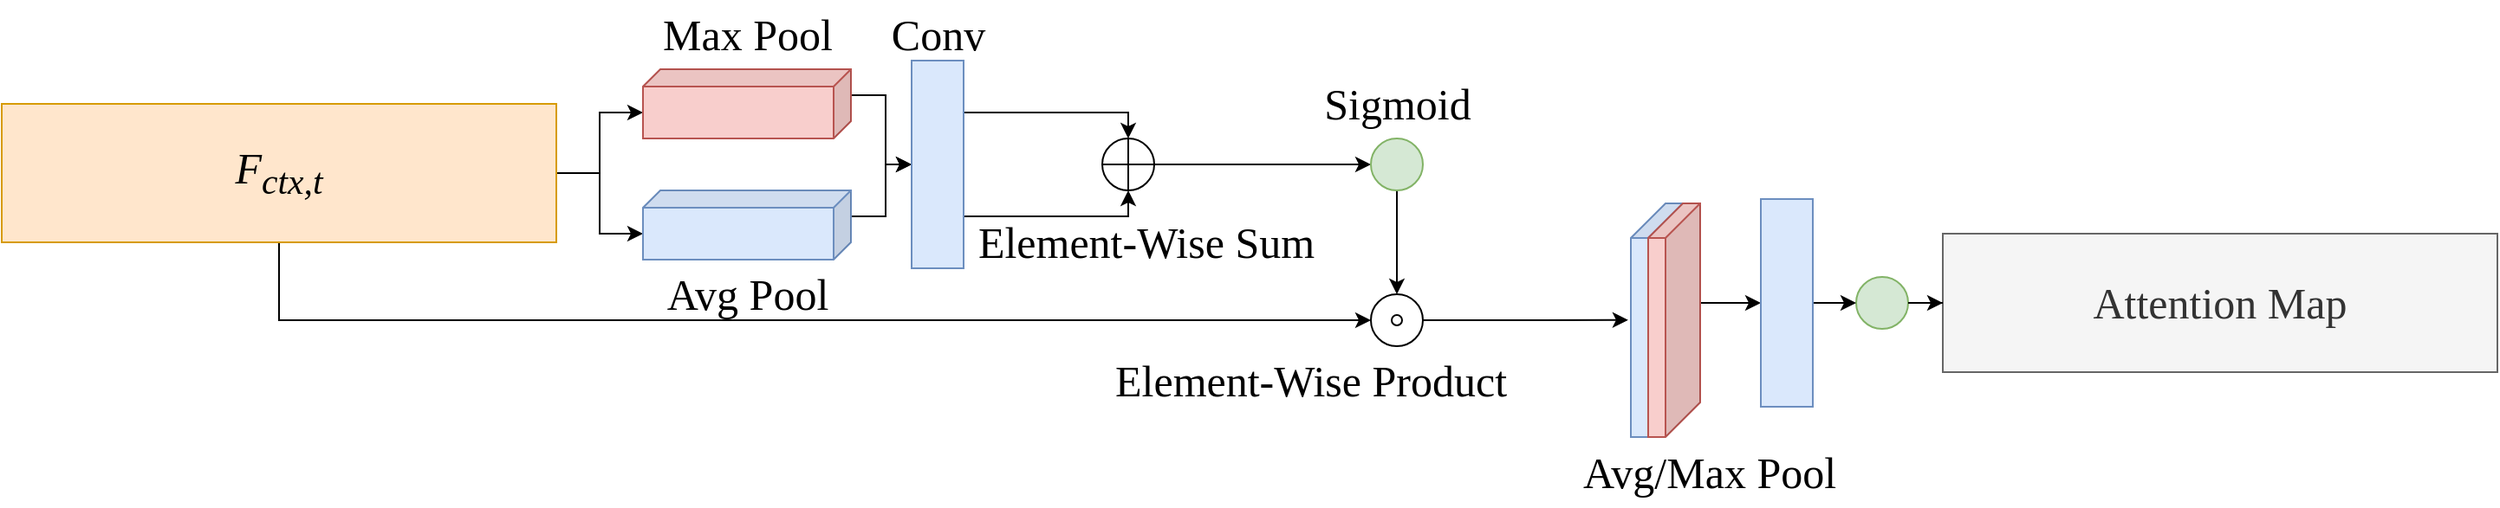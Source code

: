 <mxfile version="26.1.0">
  <diagram name="第 1 页" id="hFESBxfqleNxEhK8VXsM">
    <mxGraphModel dx="2377" dy="1315" grid="1" gridSize="10" guides="1" tooltips="1" connect="1" arrows="1" fold="1" page="1" pageScale="1" pageWidth="1600" pageHeight="900" math="0" shadow="0">
      <root>
        <mxCell id="0" />
        <mxCell id="1" parent="0" />
        <mxCell id="UW59TpsnFUn9pXLaUZdh-44" style="edgeStyle=orthogonalEdgeStyle;rounded=0;orthogonalLoop=1;jettySize=auto;html=1;exitX=0;exitY=0;exitDx=0;exitDy=15;entryX=0.5;entryY=1;entryDx=0;entryDy=0;exitPerimeter=0;" edge="1" parent="1" source="UW59TpsnFUn9pXLaUZdh-73" target="UW59TpsnFUn9pXLaUZdh-43">
          <mxGeometry relative="1" as="geometry">
            <mxPoint x="590.0" y="160" as="sourcePoint" />
          </mxGeometry>
        </mxCell>
        <mxCell id="UW59TpsnFUn9pXLaUZdh-40" style="edgeStyle=orthogonalEdgeStyle;rounded=0;orthogonalLoop=1;jettySize=auto;html=1;exitX=0;exitY=0;exitDx=0;exitDy=40;entryX=0;entryY=0;entryDx=120;entryDy=25;entryPerimeter=0;exitPerimeter=0;" edge="1" parent="1" source="UW59TpsnFUn9pXLaUZdh-6" target="UW59TpsnFUn9pXLaUZdh-73">
          <mxGeometry relative="1" as="geometry">
            <mxPoint x="470" y="160" as="targetPoint" />
          </mxGeometry>
        </mxCell>
        <mxCell id="UW59TpsnFUn9pXLaUZdh-45" style="edgeStyle=orthogonalEdgeStyle;rounded=0;orthogonalLoop=1;jettySize=auto;html=1;exitX=0;exitY=0;exitDx=0;exitDy=15;entryX=0.5;entryY=1;entryDx=0;entryDy=0;exitPerimeter=0;" edge="1" parent="1" source="UW59TpsnFUn9pXLaUZdh-75" target="UW59TpsnFUn9pXLaUZdh-43">
          <mxGeometry relative="1" as="geometry">
            <mxPoint x="660" y="190" as="targetPoint" />
            <mxPoint x="590" y="230" as="sourcePoint" />
          </mxGeometry>
        </mxCell>
        <mxCell id="UW59TpsnFUn9pXLaUZdh-42" style="edgeStyle=orthogonalEdgeStyle;rounded=0;orthogonalLoop=1;jettySize=auto;html=1;exitX=0;exitY=0;exitDx=0;exitDy=40;entryX=0;entryY=0;entryDx=120;entryDy=25;entryPerimeter=0;exitPerimeter=0;" edge="1" parent="1" source="UW59TpsnFUn9pXLaUZdh-6" target="UW59TpsnFUn9pXLaUZdh-75">
          <mxGeometry relative="1" as="geometry">
            <mxPoint x="470" y="230" as="targetPoint" />
          </mxGeometry>
        </mxCell>
        <mxCell id="UW59TpsnFUn9pXLaUZdh-50" style="edgeStyle=orthogonalEdgeStyle;rounded=0;orthogonalLoop=1;jettySize=auto;html=1;exitX=0.75;exitY=0;exitDx=0;exitDy=0;entryX=0.5;entryY=1;entryDx=0;entryDy=0;" edge="1" parent="1" source="UW59TpsnFUn9pXLaUZdh-43" target="UW59TpsnFUn9pXLaUZdh-46">
          <mxGeometry relative="1" as="geometry">
            <mxPoint x="700" y="225" as="sourcePoint" />
            <Array as="points">
              <mxPoint x="750" y="225" />
            </Array>
          </mxGeometry>
        </mxCell>
        <mxCell id="UW59TpsnFUn9pXLaUZdh-92" style="edgeStyle=orthogonalEdgeStyle;rounded=0;orthogonalLoop=1;jettySize=auto;html=1;exitX=0.25;exitY=0;exitDx=0;exitDy=0;entryX=0.5;entryY=0;entryDx=0;entryDy=0;" edge="1" parent="1" source="UW59TpsnFUn9pXLaUZdh-43" target="UW59TpsnFUn9pXLaUZdh-46">
          <mxGeometry relative="1" as="geometry">
            <Array as="points">
              <mxPoint x="750" y="165" />
            </Array>
          </mxGeometry>
        </mxCell>
        <mxCell id="UW59TpsnFUn9pXLaUZdh-43" value="" style="rounded=0;whiteSpace=wrap;html=1;rotation=90;fillColor=#dae8fc;strokeColor=#6c8ebf;fontFamily=Times New Roman;fontSize=25;" vertex="1" parent="1">
          <mxGeometry x="580" y="180" width="120" height="30" as="geometry" />
        </mxCell>
        <mxCell id="UW59TpsnFUn9pXLaUZdh-55" style="edgeStyle=orthogonalEdgeStyle;rounded=0;orthogonalLoop=1;jettySize=auto;html=1;exitX=1;exitY=0.5;exitDx=0;exitDy=0;entryX=0;entryY=0.5;entryDx=0;entryDy=0;" edge="1" parent="1" source="UW59TpsnFUn9pXLaUZdh-46" target="UW59TpsnFUn9pXLaUZdh-56">
          <mxGeometry relative="1" as="geometry">
            <mxPoint x="790" y="195.286" as="targetPoint" />
          </mxGeometry>
        </mxCell>
        <mxCell id="UW59TpsnFUn9pXLaUZdh-46" value="" style="ellipse;whiteSpace=wrap;html=1;aspect=fixed;fillColor=none;fontStyle=1" vertex="1" parent="1">
          <mxGeometry x="735" y="180" width="30" height="30" as="geometry" />
        </mxCell>
        <mxCell id="UW59TpsnFUn9pXLaUZdh-47" value="" style="endArrow=none;html=1;rounded=0;exitX=0;exitY=0.5;exitDx=0;exitDy=0;entryX=1;entryY=0.5;entryDx=0;entryDy=0;" edge="1" parent="1" source="UW59TpsnFUn9pXLaUZdh-46" target="UW59TpsnFUn9pXLaUZdh-46">
          <mxGeometry width="50" height="50" relative="1" as="geometry">
            <mxPoint x="760" y="230" as="sourcePoint" />
            <mxPoint x="810" y="180" as="targetPoint" />
            <Array as="points" />
          </mxGeometry>
        </mxCell>
        <mxCell id="UW59TpsnFUn9pXLaUZdh-48" value="" style="endArrow=none;html=1;rounded=0;exitX=0.5;exitY=0;exitDx=0;exitDy=0;entryX=0.5;entryY=1;entryDx=0;entryDy=0;" edge="1" parent="1" source="UW59TpsnFUn9pXLaUZdh-46" target="UW59TpsnFUn9pXLaUZdh-46">
          <mxGeometry width="50" height="50" relative="1" as="geometry">
            <mxPoint x="750" y="210" as="sourcePoint" />
            <mxPoint x="830" y="210" as="targetPoint" />
          </mxGeometry>
        </mxCell>
        <mxCell id="UW59TpsnFUn9pXLaUZdh-53" value="Conv" style="text;html=1;align=center;verticalAlign=middle;resizable=0;points=[];autosize=1;strokeColor=none;fillColor=none;fontSize=25;fontFamily=Times New Roman;" vertex="1" parent="1">
          <mxGeometry x="600" y="100" width="80" height="40" as="geometry" />
        </mxCell>
        <mxCell id="UW59TpsnFUn9pXLaUZdh-65" style="edgeStyle=orthogonalEdgeStyle;rounded=0;orthogonalLoop=1;jettySize=auto;html=1;entryX=0.5;entryY=0;entryDx=0;entryDy=0;" edge="1" parent="1" source="UW59TpsnFUn9pXLaUZdh-56" target="UW59TpsnFUn9pXLaUZdh-59">
          <mxGeometry relative="1" as="geometry" />
        </mxCell>
        <mxCell id="UW59TpsnFUn9pXLaUZdh-56" value="" style="ellipse;whiteSpace=wrap;html=1;aspect=fixed;fillColor=#d5e8d4;fontStyle=1;strokeColor=#82b366;" vertex="1" parent="1">
          <mxGeometry x="890" y="180" width="30" height="30" as="geometry" />
        </mxCell>
        <mxCell id="UW59TpsnFUn9pXLaUZdh-62" value="" style="group" vertex="1" connectable="0" parent="1">
          <mxGeometry x="890" y="270" width="30" height="30" as="geometry" />
        </mxCell>
        <mxCell id="UW59TpsnFUn9pXLaUZdh-59" value="" style="ellipse;whiteSpace=wrap;html=1;aspect=fixed;fillColor=none;fontStyle=1" vertex="1" parent="UW59TpsnFUn9pXLaUZdh-62">
          <mxGeometry width="30" height="30" as="geometry" />
        </mxCell>
        <mxCell id="UW59TpsnFUn9pXLaUZdh-61" value="" style="ellipse;whiteSpace=wrap;html=1;aspect=fixed;fillColor=none;fontStyle=1" vertex="1" parent="UW59TpsnFUn9pXLaUZdh-62">
          <mxGeometry x="12" y="12" width="6" height="6" as="geometry" />
        </mxCell>
        <mxCell id="UW59TpsnFUn9pXLaUZdh-64" style="edgeStyle=orthogonalEdgeStyle;rounded=0;orthogonalLoop=1;jettySize=auto;html=1;exitX=0;exitY=0;exitDx=160;exitDy=80;entryX=0;entryY=0.5;entryDx=0;entryDy=0;exitPerimeter=0;" edge="1" parent="1" source="UW59TpsnFUn9pXLaUZdh-6" target="UW59TpsnFUn9pXLaUZdh-59">
          <mxGeometry relative="1" as="geometry" />
        </mxCell>
        <mxCell id="UW59TpsnFUn9pXLaUZdh-66" value="Element-Wise Sum" style="text;html=1;align=center;verticalAlign=middle;resizable=0;points=[];autosize=1;strokeColor=none;fillColor=none;fontSize=25;fontFamily=Times New Roman;" vertex="1" parent="1">
          <mxGeometry x="650" y="220" width="220" height="40" as="geometry" />
        </mxCell>
        <mxCell id="UW59TpsnFUn9pXLaUZdh-67" value="Element-Wise Product" style="text;html=1;align=center;verticalAlign=middle;resizable=0;points=[];autosize=1;strokeColor=none;fillColor=none;fontSize=25;fontFamily=Times New Roman;" vertex="1" parent="1">
          <mxGeometry x="730" y="300" width="250" height="40" as="geometry" />
        </mxCell>
        <mxCell id="UW59TpsnFUn9pXLaUZdh-68" value="Sigmoid" style="text;html=1;align=center;verticalAlign=middle;resizable=0;points=[];autosize=1;strokeColor=none;fillColor=none;fontSize=25;fontFamily=Times New Roman;" vertex="1" parent="1">
          <mxGeometry x="850" y="140" width="110" height="40" as="geometry" />
        </mxCell>
        <mxCell id="UW59TpsnFUn9pXLaUZdh-72" value="" style="shape=cube;whiteSpace=wrap;html=1;boundedLbl=1;backgroundOutline=1;darkOpacity=0.05;darkOpacity2=0.1;flipH=1;size=20;fillColor=#dae8fc;strokeColor=#6c8ebf;" vertex="1" parent="1">
          <mxGeometry x="1040" y="217.5" width="30" height="135" as="geometry" />
        </mxCell>
        <mxCell id="UW59TpsnFUn9pXLaUZdh-73" value="" style="shape=cube;whiteSpace=wrap;html=1;boundedLbl=1;backgroundOutline=1;darkOpacity=0.05;darkOpacity2=0.1;flipH=1;size=10;fillColor=#f8cecc;strokeColor=#b85450;" vertex="1" parent="1">
          <mxGeometry x="470" y="140" width="120" height="40" as="geometry" />
        </mxCell>
        <mxCell id="UW59TpsnFUn9pXLaUZdh-69" style="edgeStyle=orthogonalEdgeStyle;rounded=0;orthogonalLoop=1;jettySize=auto;html=1;exitX=1;exitY=0.5;exitDx=0;exitDy=0;entryX=1.052;entryY=0.499;entryDx=0;entryDy=0;entryPerimeter=0;" edge="1" parent="1" source="UW59TpsnFUn9pXLaUZdh-59" target="UW59TpsnFUn9pXLaUZdh-72">
          <mxGeometry relative="1" as="geometry">
            <mxPoint x="1080" y="284.789" as="targetPoint" />
          </mxGeometry>
        </mxCell>
        <mxCell id="UW59TpsnFUn9pXLaUZdh-74" value="Avg/Max Pool" style="text;html=1;align=center;verticalAlign=middle;resizable=0;points=[];autosize=1;strokeColor=none;fillColor=none;fontSize=25;fontFamily=Times New Roman;" vertex="1" parent="1">
          <mxGeometry x="1000" y="352.5" width="170" height="40" as="geometry" />
        </mxCell>
        <mxCell id="UW59TpsnFUn9pXLaUZdh-75" value="" style="shape=cube;whiteSpace=wrap;html=1;boundedLbl=1;backgroundOutline=1;darkOpacity=0.05;darkOpacity2=0.1;flipH=1;size=10;fillColor=#dae8fc;strokeColor=#6c8ebf;" vertex="1" parent="1">
          <mxGeometry x="470" y="210" width="120" height="40" as="geometry" />
        </mxCell>
        <mxCell id="UW59TpsnFUn9pXLaUZdh-76" value="Max Pool" style="text;html=1;align=center;verticalAlign=middle;resizable=0;points=[];autosize=1;strokeColor=none;fillColor=none;fontSize=25;fontFamily=Times New Roman;" vertex="1" parent="1">
          <mxGeometry x="470" y="100" width="120" height="40" as="geometry" />
        </mxCell>
        <mxCell id="UW59TpsnFUn9pXLaUZdh-77" value="Avg Pool" style="text;html=1;align=center;verticalAlign=middle;resizable=0;points=[];autosize=1;strokeColor=none;fillColor=none;fontSize=25;fontFamily=Times New Roman;" vertex="1" parent="1">
          <mxGeometry x="470" y="250" width="120" height="40" as="geometry" />
        </mxCell>
        <mxCell id="UW59TpsnFUn9pXLaUZdh-85" style="edgeStyle=orthogonalEdgeStyle;rounded=0;orthogonalLoop=1;jettySize=auto;html=1;exitX=0;exitY=0;exitDx=0;exitDy=57.5;exitPerimeter=0;entryX=0.5;entryY=1;entryDx=0;entryDy=0;" edge="1" parent="1" source="UW59TpsnFUn9pXLaUZdh-78" target="UW59TpsnFUn9pXLaUZdh-84">
          <mxGeometry relative="1" as="geometry" />
        </mxCell>
        <mxCell id="UW59TpsnFUn9pXLaUZdh-78" value="" style="shape=cube;whiteSpace=wrap;html=1;boundedLbl=1;backgroundOutline=1;darkOpacity=0.05;darkOpacity2=0.1;flipH=1;size=20;fillColor=#f8cecc;strokeColor=#b85450;" vertex="1" parent="1">
          <mxGeometry x="1050" y="217.5" width="30" height="135" as="geometry" />
        </mxCell>
        <mxCell id="UW59TpsnFUn9pXLaUZdh-80" value="" style="ellipse;whiteSpace=wrap;html=1;aspect=fixed;fillColor=#d5e8d4;fontStyle=1;strokeColor=#82b366;" vertex="1" parent="1">
          <mxGeometry x="1170" y="260" width="30" height="30" as="geometry" />
        </mxCell>
        <mxCell id="UW59TpsnFUn9pXLaUZdh-86" style="edgeStyle=orthogonalEdgeStyle;rounded=0;orthogonalLoop=1;jettySize=auto;html=1;entryX=0;entryY=0.5;entryDx=0;entryDy=0;" edge="1" parent="1" source="UW59TpsnFUn9pXLaUZdh-84" target="UW59TpsnFUn9pXLaUZdh-80">
          <mxGeometry relative="1" as="geometry" />
        </mxCell>
        <mxCell id="UW59TpsnFUn9pXLaUZdh-84" value="" style="rounded=0;whiteSpace=wrap;html=1;rotation=90;fillColor=#dae8fc;strokeColor=#6c8ebf;fontFamily=Times New Roman;fontSize=25;" vertex="1" parent="1">
          <mxGeometry x="1070" y="260" width="120" height="30" as="geometry" />
        </mxCell>
        <mxCell id="UW59TpsnFUn9pXLaUZdh-87" value="Attention Map" style="shape=cube;whiteSpace=wrap;html=1;boundedLbl=1;backgroundOutline=1;darkOpacity=0.05;darkOpacity2=0.1;flipH=1;size=0;fillColor=#f5f5f5;strokeColor=#666666;fontFamily=Times New Roman;fontSize=25;fontColor=#333333;" vertex="1" parent="1">
          <mxGeometry x="1220" y="235" width="320" height="80" as="geometry" />
        </mxCell>
        <mxCell id="UW59TpsnFUn9pXLaUZdh-88" style="edgeStyle=orthogonalEdgeStyle;rounded=0;orthogonalLoop=1;jettySize=auto;html=1;entryX=0;entryY=0;entryDx=320;entryDy=40;entryPerimeter=0;" edge="1" parent="1" source="UW59TpsnFUn9pXLaUZdh-80" target="UW59TpsnFUn9pXLaUZdh-87">
          <mxGeometry relative="1" as="geometry" />
        </mxCell>
        <mxCell id="UW59TpsnFUn9pXLaUZdh-6" value="F&lt;sub&gt;ctx,t&lt;/sub&gt;" style="shape=cube;whiteSpace=wrap;html=1;boundedLbl=1;backgroundOutline=1;darkOpacity=0.05;darkOpacity2=0.1;flipH=1;size=0;fillColor=#ffe6cc;strokeColor=#d79b00;fontFamily=Times New Roman;fontSize=25;fontStyle=2" vertex="1" parent="1">
          <mxGeometry x="100" y="160" width="320" height="80" as="geometry" />
        </mxCell>
      </root>
    </mxGraphModel>
  </diagram>
</mxfile>

